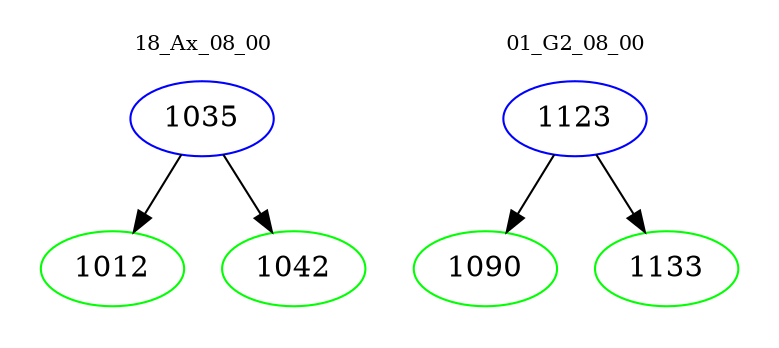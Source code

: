 digraph{
subgraph cluster_0 {
color = white
label = "18_Ax_08_00";
fontsize=10;
T0_1035 [label="1035", color="blue"]
T0_1035 -> T0_1012 [color="black"]
T0_1012 [label="1012", color="green"]
T0_1035 -> T0_1042 [color="black"]
T0_1042 [label="1042", color="green"]
}
subgraph cluster_1 {
color = white
label = "01_G2_08_00";
fontsize=10;
T1_1123 [label="1123", color="blue"]
T1_1123 -> T1_1090 [color="black"]
T1_1090 [label="1090", color="green"]
T1_1123 -> T1_1133 [color="black"]
T1_1133 [label="1133", color="green"]
}
}
